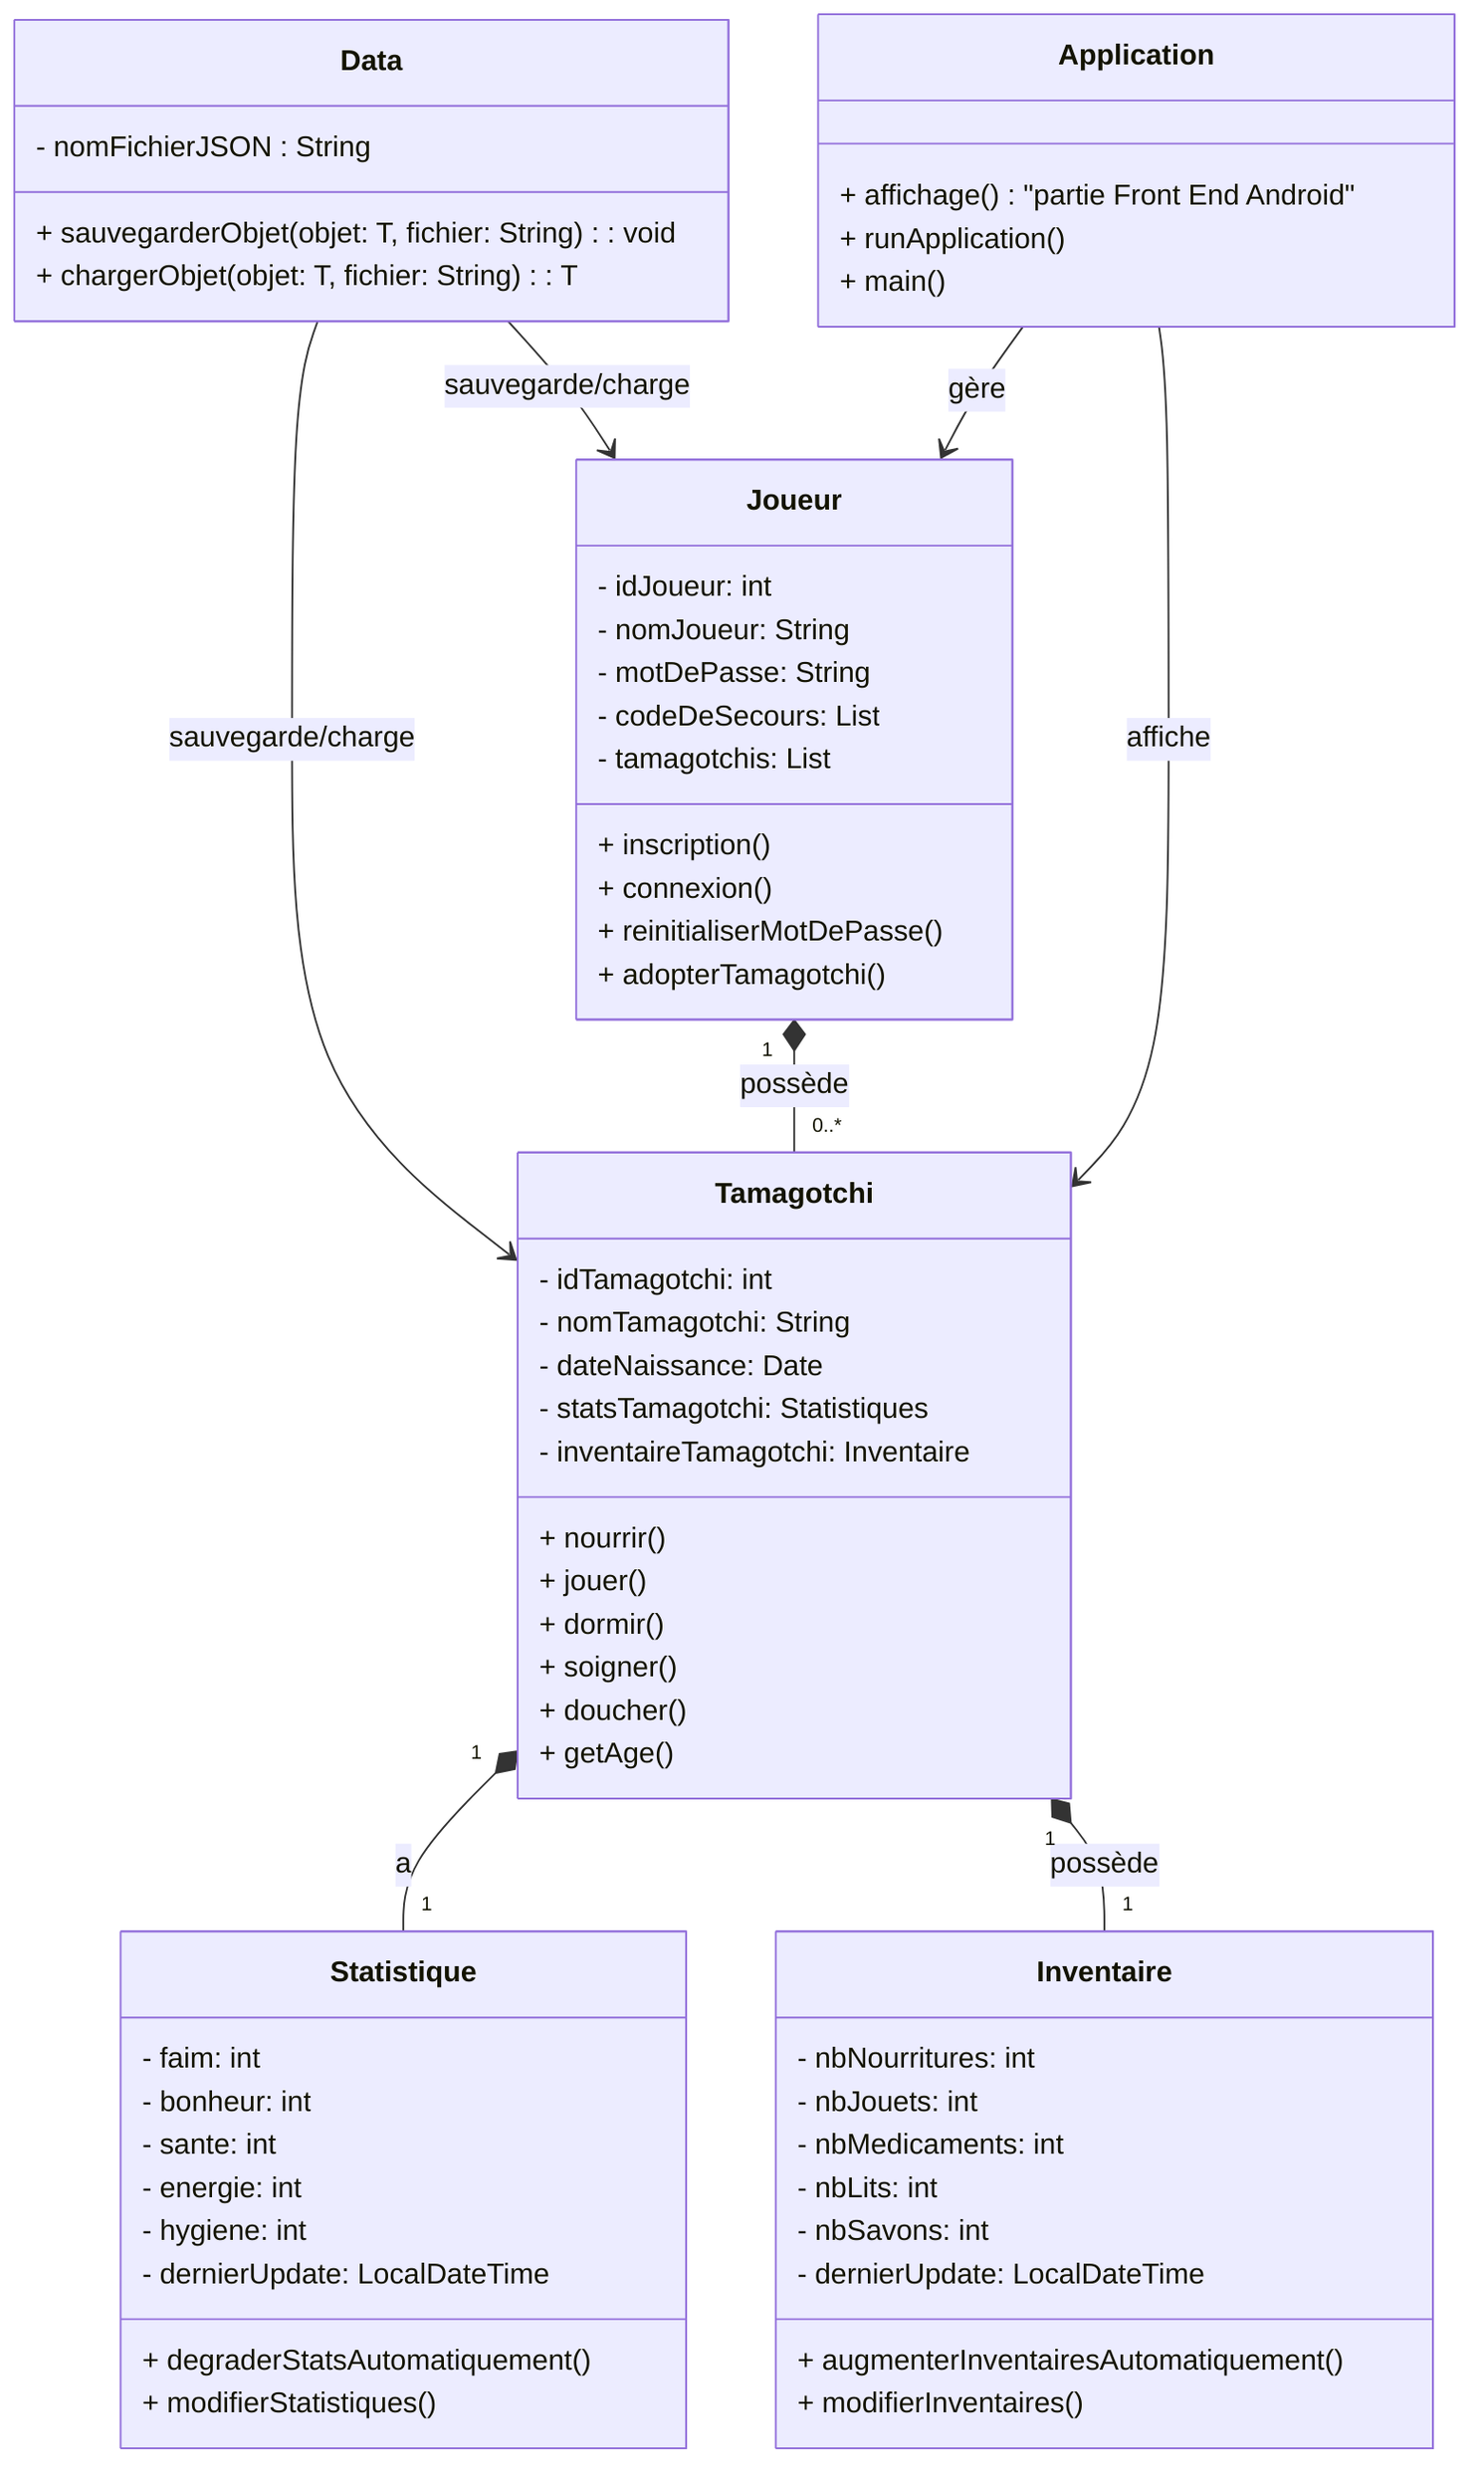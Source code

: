 classDiagram
    class Joueur {
        + inscription()
        + connexion()
        + reinitialiserMotDePasse()
        + adopterTamagotchi()
        
        - idJoueur: int
        - nomJoueur: String
        - motDePasse: String
        - codeDeSecours: List<String>
        - tamagotchis: List<Tamagotchi>
    }

    class Tamagotchi {
        + nourrir()
        + jouer()
        + dormir()
        + soigner()
        + doucher()
        + getAge()
        - idTamagotchi: int
        - nomTamagotchi: String
        - dateNaissance: Date
        - statsTamagotchi: Statistiques
        - inventaireTamagotchi: Inventaire
    }

    class Statistique {
        + degraderStatsAutomatiquement()
        + modifierStatistiques()
        - faim: int
        - bonheur: int
        - sante: int
        - energie: int
        - hygiene: int
        - dernierUpdate: LocalDateTime
    }

    class Inventaire {
        + augmenterInventairesAutomatiquement()
        + modifierInventaires()
        - nbNourritures: int
        - nbJouets: int
        - nbMedicaments: int
        - nbLits: int
        - nbSavons: int
        - dernierUpdate: LocalDateTime
    }

    class Data {
        + sauvegarderObjet(objet: T, fichier: String): void
        + chargerObjet(objet: T, fichier: String): T
        - nomFichierJSON : String
    }

    class Application{
        + affichage() "partie Front End Android"
        + runApplication()
        + main()
    }
    Tamagotchi "1" *-- "1" Statistique : a
    Tamagotchi "1" *-- "1" Inventaire : possède
    Data --> Joueur : sauvegarde/charge
    Data --> Tamagotchi : sauvegarde/charge
    Joueur "1" *-- "0..*" Tamagotchi : possède
    Application --> Joueur : gère
    Application --> Tamagotchi : affiche